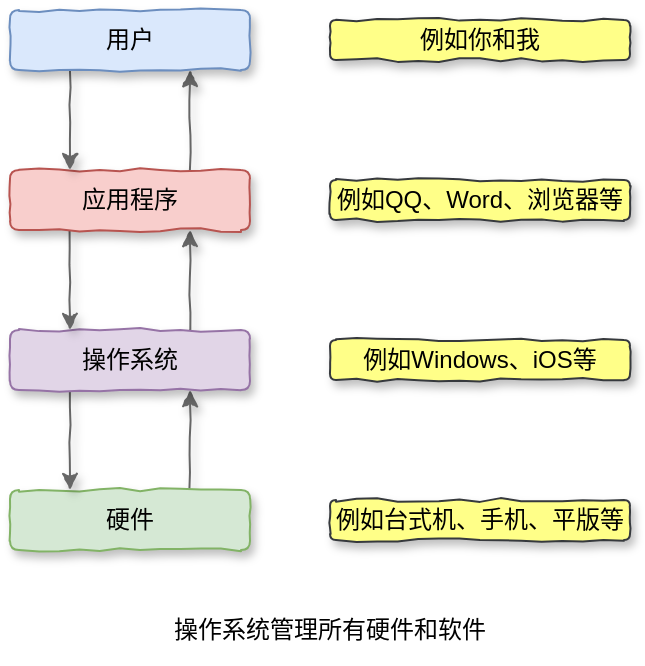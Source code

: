 <mxfile version="10.2.1" type="device"><diagram id="NqQUQ7qVSH1geDPKMAcV" name="第 1 页"><mxGraphModel dx="530" dy="609" grid="1" gridSize="10" guides="1" tooltips="1" connect="1" arrows="1" fold="1" page="1" pageScale="1" pageWidth="827" pageHeight="1169" math="0" shadow="0"><root><mxCell id="0"/><mxCell id="1" parent="0"/><mxCell id="6G8lP9E802r-5L2PmGkS-8" style="edgeStyle=orthogonalEdgeStyle;rounded=0;html=1;exitX=0.75;exitY=0;exitDx=0;exitDy=0;entryX=0.75;entryY=1;entryDx=0;entryDy=0;jettySize=auto;orthogonalLoop=1;fillColor=#f5f5f5;strokeColor=#666666;comic=1;shadow=1;" parent="1" source="6G8lP9E802r-5L2PmGkS-1" target="6G8lP9E802r-5L2PmGkS-2" edge="1"><mxGeometry relative="1" as="geometry"/></mxCell><mxCell id="6G8lP9E802r-5L2PmGkS-1" value="硬件" style="rounded=1;whiteSpace=wrap;html=1;fillColor=#d5e8d4;strokeColor=#82b366;comic=1;shadow=1;" parent="1" vertex="1"><mxGeometry x="240" y="410" width="120" height="30" as="geometry"/></mxCell><mxCell id="6G8lP9E802r-5L2PmGkS-7" style="edgeStyle=orthogonalEdgeStyle;rounded=0;html=1;exitX=0.25;exitY=1;exitDx=0;exitDy=0;entryX=0.25;entryY=0;entryDx=0;entryDy=0;jettySize=auto;orthogonalLoop=1;fillColor=#f5f5f5;strokeColor=#666666;comic=1;shadow=1;" parent="1" source="6G8lP9E802r-5L2PmGkS-2" target="6G8lP9E802r-5L2PmGkS-1" edge="1"><mxGeometry relative="1" as="geometry"/></mxCell><mxCell id="6G8lP9E802r-5L2PmGkS-9" style="edgeStyle=orthogonalEdgeStyle;rounded=0;html=1;exitX=0.75;exitY=0;exitDx=0;exitDy=0;entryX=0.75;entryY=1;entryDx=0;entryDy=0;jettySize=auto;orthogonalLoop=1;fillColor=#f5f5f5;strokeColor=#666666;comic=1;shadow=1;" parent="1" source="6G8lP9E802r-5L2PmGkS-2" target="6G8lP9E802r-5L2PmGkS-3" edge="1"><mxGeometry relative="1" as="geometry"/></mxCell><mxCell id="6G8lP9E802r-5L2PmGkS-2" value="操作系统" style="rounded=1;whiteSpace=wrap;html=1;fillColor=#e1d5e7;strokeColor=#9673a6;comic=1;shadow=1;" parent="1" vertex="1"><mxGeometry x="240" y="330" width="120" height="30" as="geometry"/></mxCell><mxCell id="6G8lP9E802r-5L2PmGkS-6" style="edgeStyle=orthogonalEdgeStyle;rounded=0;html=1;exitX=0.25;exitY=1;exitDx=0;exitDy=0;entryX=0.25;entryY=0;entryDx=0;entryDy=0;jettySize=auto;orthogonalLoop=1;fillColor=#f5f5f5;strokeColor=#666666;comic=1;shadow=1;" parent="1" source="6G8lP9E802r-5L2PmGkS-3" target="6G8lP9E802r-5L2PmGkS-2" edge="1"><mxGeometry relative="1" as="geometry"/></mxCell><mxCell id="6G8lP9E802r-5L2PmGkS-10" style="edgeStyle=orthogonalEdgeStyle;rounded=0;html=1;exitX=0.75;exitY=0;exitDx=0;exitDy=0;entryX=0.75;entryY=1;entryDx=0;entryDy=0;jettySize=auto;orthogonalLoop=1;fillColor=#f5f5f5;strokeColor=#666666;comic=1;shadow=1;" parent="1" source="6G8lP9E802r-5L2PmGkS-3" target="6G8lP9E802r-5L2PmGkS-4" edge="1"><mxGeometry relative="1" as="geometry"/></mxCell><mxCell id="6G8lP9E802r-5L2PmGkS-3" value="应用程序" style="rounded=1;whiteSpace=wrap;html=1;fillColor=#f8cecc;strokeColor=#b85450;comic=1;shadow=1;" parent="1" vertex="1"><mxGeometry x="240" y="250" width="120" height="30" as="geometry"/></mxCell><mxCell id="6G8lP9E802r-5L2PmGkS-5" style="edgeStyle=orthogonalEdgeStyle;rounded=0;html=1;exitX=0.25;exitY=1;exitDx=0;exitDy=0;entryX=0.25;entryY=0;entryDx=0;entryDy=0;jettySize=auto;orthogonalLoop=1;fillColor=#f5f5f5;strokeColor=#666666;comic=1;shadow=1;" parent="1" source="6G8lP9E802r-5L2PmGkS-4" target="6G8lP9E802r-5L2PmGkS-3" edge="1"><mxGeometry relative="1" as="geometry"/></mxCell><mxCell id="6G8lP9E802r-5L2PmGkS-4" value="用户" style="rounded=1;whiteSpace=wrap;html=1;fillColor=#dae8fc;strokeColor=#6c8ebf;comic=1;shadow=1;" parent="1" vertex="1"><mxGeometry x="240" y="170" width="120" height="30" as="geometry"/></mxCell><mxCell id="6G8lP9E802r-5L2PmGkS-12" value="例如QQ、Word、浏览器等" style="text;html=1;strokeColor=#36393d;fillColor=#ffff88;align=center;verticalAlign=middle;whiteSpace=wrap;rounded=1;comic=1;shadow=1;glass=0;" parent="1" vertex="1"><mxGeometry x="400" y="255" width="150" height="20" as="geometry"/></mxCell><mxCell id="6G8lP9E802r-5L2PmGkS-13" value="例如Windows、iOS等" style="text;html=1;strokeColor=#36393d;fillColor=#ffff88;align=center;verticalAlign=middle;whiteSpace=wrap;rounded=1;comic=1;shadow=1;glass=0;" parent="1" vertex="1"><mxGeometry x="400" y="335" width="150" height="20" as="geometry"/></mxCell><mxCell id="6G8lP9E802r-5L2PmGkS-14" value="例如台式机、手机、平版等" style="text;html=1;strokeColor=#36393d;fillColor=#ffff88;align=center;verticalAlign=middle;whiteSpace=wrap;rounded=1;comic=1;shadow=1;glass=0;" parent="1" vertex="1"><mxGeometry x="400" y="415" width="150" height="20" as="geometry"/></mxCell><mxCell id="6G8lP9E802r-5L2PmGkS-15" value="例如你和我" style="text;html=1;strokeColor=#36393d;fillColor=#ffff88;align=center;verticalAlign=middle;whiteSpace=wrap;rounded=1;comic=1;shadow=1;glass=0;" parent="1" vertex="1"><mxGeometry x="400" y="175" width="150" height="20" as="geometry"/></mxCell><mxCell id="6G8lP9E802r-5L2PmGkS-16" value="操作系统管理所有硬件和软件" style="text;html=1;strokeColor=none;fillColor=none;align=center;verticalAlign=middle;whiteSpace=wrap;rounded=0;shadow=1;glass=0;comic=1;" parent="1" vertex="1"><mxGeometry x="315" y="470" width="170" height="20" as="geometry"/></mxCell></root></mxGraphModel></diagram></mxfile>
